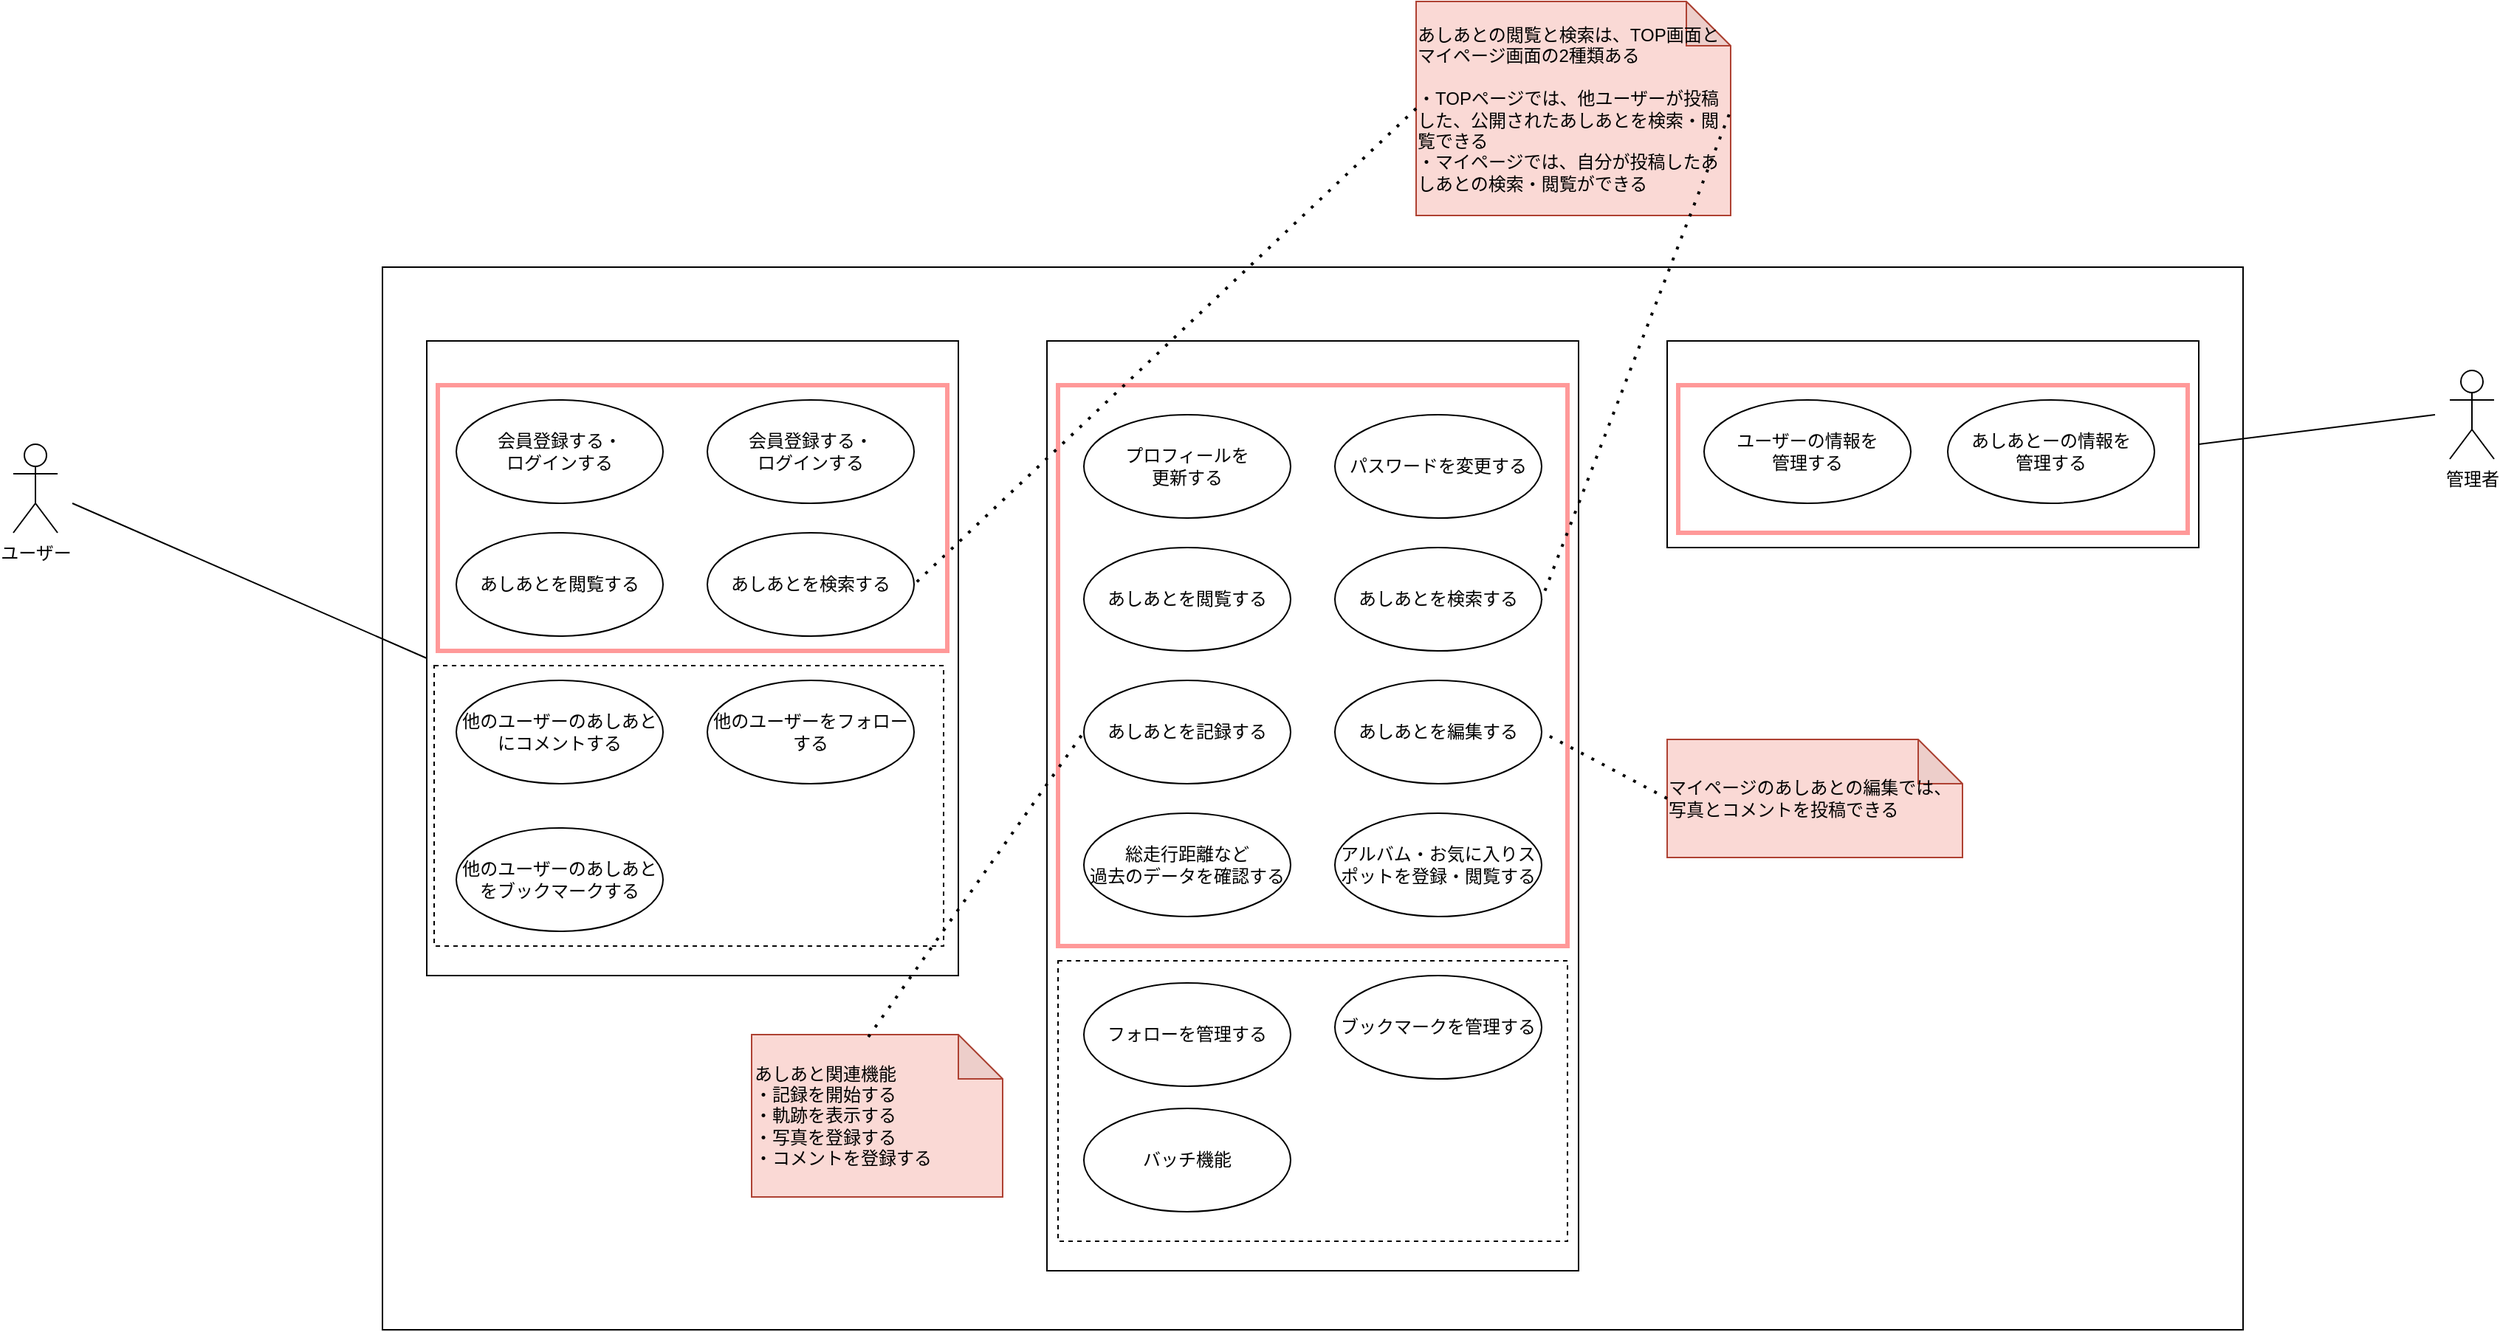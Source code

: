 <mxfile>
    <diagram id="MBpAZgFTPIW1Hojuifpr" name="Page-1">
        <mxGraphModel dx="906" dy="1791" grid="1" gridSize="10" guides="1" tooltips="1" connect="1" arrows="1" fold="1" page="1" pageScale="1" pageWidth="827" pageHeight="1169" math="0" shadow="0">
            <root>
                <mxCell id="0"/>
                <mxCell id="1" parent="0"/>
                <mxCell id="30" value="" style="rounded=0;whiteSpace=wrap;html=1;fontColor=#FFFFFF;fillColor=none;" vertex="1" parent="1">
                    <mxGeometry x="1180" y="150" width="360" height="140" as="geometry"/>
                </mxCell>
                <mxCell id="50" value="&lt;font color=&quot;#ffffff&quot;&gt;くるまのあしあとアプリケーション&lt;/font&gt;" style="rounded=0;whiteSpace=wrap;html=1;fontColor=#000000;fillColor=none;verticalAlign=top;" vertex="1" parent="1">
                    <mxGeometry x="310" y="100" width="1260" height="720" as="geometry"/>
                </mxCell>
                <mxCell id="24" value="" style="rounded=0;whiteSpace=wrap;html=1;fontColor=#FFFFFF;fillColor=none;" vertex="1" parent="1">
                    <mxGeometry x="760" y="150" width="360" height="630" as="geometry"/>
                </mxCell>
                <mxCell id="62" value="" style="rounded=0;whiteSpace=wrap;html=1;fontColor=#FFFFFF;fillColor=none;strokeColor=#FF9999;strokeWidth=3;" vertex="1" parent="1">
                    <mxGeometry x="767.5" y="180" width="345" height="380" as="geometry"/>
                </mxCell>
                <mxCell id="59" value="" style="rounded=0;whiteSpace=wrap;html=1;fontColor=#FFFFFF;fillColor=none;dashed=1;" vertex="1" parent="1">
                    <mxGeometry x="767.5" y="570" width="345" height="190" as="geometry"/>
                </mxCell>
                <mxCell id="18" value="" style="rounded=0;whiteSpace=wrap;html=1;fontColor=#000000;fillColor=none;" vertex="1" parent="1">
                    <mxGeometry x="340" y="150" width="360" height="430" as="geometry"/>
                </mxCell>
                <mxCell id="4" value="ユーザー" style="shape=umlActor;verticalLabelPosition=bottom;verticalAlign=top;html=1;fillColor=none;" vertex="1" parent="1">
                    <mxGeometry x="60" y="220" width="30" height="60" as="geometry"/>
                </mxCell>
                <mxCell id="6" value="あしあとを記録する" style="ellipse;whiteSpace=wrap;html=1;fillColor=none;" vertex="1" parent="1">
                    <mxGeometry x="785" y="380" width="140" height="70" as="geometry"/>
                </mxCell>
                <mxCell id="7" value="" style="endArrow=none;html=1;entryX=0;entryY=0.5;entryDx=0;entryDy=0;" edge="1" parent="1" target="18">
                    <mxGeometry relative="1" as="geometry">
                        <mxPoint x="100" y="260" as="sourcePoint"/>
                        <mxPoint x="350" y="204.5" as="targetPoint"/>
                    </mxGeometry>
                </mxCell>
                <mxCell id="10" value="あしあとを閲覧する" style="ellipse;whiteSpace=wrap;html=1;fillColor=none;" vertex="1" parent="1">
                    <mxGeometry x="360" y="280" width="140" height="70" as="geometry"/>
                </mxCell>
                <mxCell id="11" value="あしあとを検索する" style="ellipse;whiteSpace=wrap;html=1;fillColor=none;" vertex="1" parent="1">
                    <mxGeometry x="530" y="280" width="140" height="70" as="geometry"/>
                </mxCell>
                <mxCell id="12" value="あしあとを編集する" style="ellipse;whiteSpace=wrap;html=1;fillColor=none;" vertex="1" parent="1">
                    <mxGeometry x="955" y="380" width="140" height="70" as="geometry"/>
                </mxCell>
                <mxCell id="13" value="&lt;div style=&quot;text-align: left;&quot;&gt;&lt;span style=&quot;color: rgb(0, 0, 0); background-color: initial;&quot;&gt;あしあとの閲覧と検索は、TOP画面とマイページ画面の2種類ある&lt;/span&gt;&lt;/div&gt;&lt;div style=&quot;text-align: left;&quot;&gt;&lt;span style=&quot;color: rgb(0, 0, 0); background-color: initial;&quot;&gt;&lt;br&gt;&lt;/span&gt;&lt;/div&gt;&lt;font color=&quot;#000000&quot;&gt;&lt;div style=&quot;text-align: left;&quot;&gt;&lt;span style=&quot;background-color: initial;&quot;&gt;・TOPページでは、他ユーザーが投稿した、公開されたあしあとを検索・閲覧できる&lt;/span&gt;&lt;/div&gt;&lt;div style=&quot;text-align: left;&quot;&gt;&lt;span style=&quot;background-color: initial;&quot;&gt;・マイページでは、自分が投稿したあしあとの検索・閲覧ができる&lt;/span&gt;&lt;/div&gt;&lt;/font&gt;" style="shape=note;whiteSpace=wrap;html=1;backgroundOutline=1;darkOpacity=0.05;fillColor=#fad9d5;strokeColor=#ae4132;" vertex="1" parent="1">
                    <mxGeometry x="1010" y="-80" width="213" height="145" as="geometry"/>
                </mxCell>
                <mxCell id="15" value="&lt;div style=&quot;text-align: left;&quot;&gt;&lt;span style=&quot;color: rgb(0, 0, 0); background-color: initial;&quot;&gt;マイページのあしあとの編集では、写真とコメントを投稿できる&lt;/span&gt;&lt;/div&gt;" style="shape=note;whiteSpace=wrap;html=1;backgroundOutline=1;darkOpacity=0.05;fillColor=#fad9d5;strokeColor=#ae4132;" vertex="1" parent="1">
                    <mxGeometry x="1180" y="420" width="200" height="80" as="geometry"/>
                </mxCell>
                <mxCell id="19" value="&lt;font color=&quot;#ffffff&quot;&gt;TOP画面&lt;/font&gt;" style="text;html=1;strokeColor=none;fillColor=none;align=center;verticalAlign=middle;whiteSpace=wrap;rounded=0;dashed=1;fontColor=#000000;" vertex="1" parent="1">
                    <mxGeometry x="465" y="150" width="110" height="30" as="geometry"/>
                </mxCell>
                <mxCell id="21" value="あしあとを閲覧する" style="ellipse;whiteSpace=wrap;html=1;fillColor=none;" vertex="1" parent="1">
                    <mxGeometry x="785" y="290" width="140" height="70" as="geometry"/>
                </mxCell>
                <mxCell id="22" value="あしあとを検索する" style="ellipse;whiteSpace=wrap;html=1;fillColor=none;" vertex="1" parent="1">
                    <mxGeometry x="955" y="290" width="140" height="70" as="geometry"/>
                </mxCell>
                <mxCell id="25" value="&lt;font color=&quot;#ffffff&quot;&gt;マイページ画面&lt;/font&gt;" style="text;html=1;strokeColor=none;fillColor=none;align=center;verticalAlign=middle;whiteSpace=wrap;rounded=0;dashed=1;fontColor=#000000;" vertex="1" parent="1">
                    <mxGeometry x="885" y="150" width="110" height="30" as="geometry"/>
                </mxCell>
                <mxCell id="27" value="&lt;div style=&quot;&quot;&gt;&lt;font color=&quot;#000000&quot;&gt;あしあと関連機能&lt;/font&gt;&lt;/div&gt;&lt;div style=&quot;&quot;&gt;&lt;font color=&quot;#000000&quot;&gt;・記録を開始する&lt;/font&gt;&lt;/div&gt;&lt;div style=&quot;&quot;&gt;&lt;font color=&quot;#000000&quot;&gt;・軌跡を表示する&lt;/font&gt;&lt;/div&gt;&lt;div style=&quot;&quot;&gt;&lt;font color=&quot;#000000&quot;&gt;・写真を登録する&lt;/font&gt;&lt;/div&gt;&lt;div style=&quot;&quot;&gt;&lt;font color=&quot;#000000&quot;&gt;・コメントを登録する&lt;/font&gt;&lt;/div&gt;" style="shape=note;whiteSpace=wrap;html=1;backgroundOutline=1;darkOpacity=0.05;fillColor=#fad9d5;strokeColor=#ae4132;align=left;" vertex="1" parent="1">
                    <mxGeometry x="560" y="620" width="170" height="110" as="geometry"/>
                </mxCell>
                <mxCell id="64" value="" style="edgeStyle=none;html=1;fontColor=#FFFFFF;" edge="1" parent="1" source="32" target="63">
                    <mxGeometry relative="1" as="geometry"/>
                </mxCell>
                <mxCell id="34" value="ユーザーの情報を&lt;br&gt;管理する" style="ellipse;whiteSpace=wrap;html=1;fillColor=none;" vertex="1" parent="1">
                    <mxGeometry x="1205" y="190" width="140" height="70" as="geometry"/>
                </mxCell>
                <mxCell id="35" value="あしあとーの情報を&lt;br&gt;管理する" style="ellipse;whiteSpace=wrap;html=1;fillColor=none;" vertex="1" parent="1">
                    <mxGeometry x="1370" y="190" width="140" height="70" as="geometry"/>
                </mxCell>
                <mxCell id="36" value="" style="endArrow=none;dashed=1;html=1;dashPattern=1 3;strokeWidth=2;fontColor=#000000;exitX=0;exitY=0.5;exitDx=0;exitDy=0;exitPerimeter=0;entryX=1;entryY=0.5;entryDx=0;entryDy=0;" edge="1" parent="1" source="13" target="11">
                    <mxGeometry width="50" height="50" relative="1" as="geometry">
                        <mxPoint x="460" y="500" as="sourcePoint"/>
                        <mxPoint x="510" y="450" as="targetPoint"/>
                    </mxGeometry>
                </mxCell>
                <mxCell id="37" value="" style="endArrow=none;dashed=1;html=1;dashPattern=1 3;strokeWidth=2;fontColor=#000000;entryX=1;entryY=0.5;entryDx=0;entryDy=0;exitX=0.995;exitY=0.528;exitDx=0;exitDy=0;exitPerimeter=0;" edge="1" parent="1" source="13" target="22">
                    <mxGeometry width="50" height="50" relative="1" as="geometry">
                        <mxPoint x="760" y="140" as="sourcePoint"/>
                        <mxPoint x="680" y="225" as="targetPoint"/>
                    </mxGeometry>
                </mxCell>
                <mxCell id="38" value="" style="endArrow=none;dashed=1;html=1;dashPattern=1 3;strokeWidth=2;fontColor=#000000;entryX=1;entryY=0.5;entryDx=0;entryDy=0;exitX=0;exitY=0.5;exitDx=0;exitDy=0;exitPerimeter=0;" edge="1" parent="1" source="15" target="12">
                    <mxGeometry width="50" height="50" relative="1" as="geometry">
                        <mxPoint x="750" y="557.5" as="sourcePoint"/>
                        <mxPoint x="685" y="492.5" as="targetPoint"/>
                    </mxGeometry>
                </mxCell>
                <mxCell id="39" value="" style="endArrow=none;dashed=1;html=1;dashPattern=1 3;strokeWidth=2;fontColor=#000000;entryX=0;entryY=0.5;entryDx=0;entryDy=0;exitX=0.465;exitY=0.014;exitDx=0;exitDy=0;exitPerimeter=0;" edge="1" parent="1" source="27" target="6">
                    <mxGeometry width="50" height="50" relative="1" as="geometry">
                        <mxPoint x="770" y="385" as="sourcePoint"/>
                        <mxPoint x="685" y="485" as="targetPoint"/>
                    </mxGeometry>
                </mxCell>
                <mxCell id="41" value="" style="endArrow=none;html=1;entryX=1;entryY=0.5;entryDx=0;entryDy=0;" edge="1" parent="1" target="30">
                    <mxGeometry relative="1" as="geometry">
                        <mxPoint x="1700" y="200" as="sourcePoint"/>
                        <mxPoint x="340" y="580" as="targetPoint"/>
                    </mxGeometry>
                </mxCell>
                <mxCell id="42" value="会員登録する・&lt;br&gt;ログインする" style="ellipse;whiteSpace=wrap;html=1;fillColor=none;" vertex="1" parent="1">
                    <mxGeometry x="360" y="190" width="140" height="70" as="geometry"/>
                </mxCell>
                <mxCell id="43" value="会員登録する・&lt;br&gt;ログインする" style="ellipse;whiteSpace=wrap;html=1;fillColor=none;" vertex="1" parent="1">
                    <mxGeometry x="530" y="190" width="140" height="70" as="geometry"/>
                </mxCell>
                <mxCell id="45" value="プロフィールを&lt;br&gt;更新する" style="ellipse;whiteSpace=wrap;html=1;fillColor=none;" vertex="1" parent="1">
                    <mxGeometry x="785" y="200" width="140" height="70" as="geometry"/>
                </mxCell>
                <mxCell id="46" value="パスワードを変更する" style="ellipse;whiteSpace=wrap;html=1;fillColor=none;" vertex="1" parent="1">
                    <mxGeometry x="955" y="200" width="140" height="70" as="geometry"/>
                </mxCell>
                <mxCell id="47" value="総走行距離など&lt;br&gt;過去のデータを確認する" style="ellipse;whiteSpace=wrap;html=1;fillColor=none;" vertex="1" parent="1">
                    <mxGeometry x="785" y="470" width="140" height="70" as="geometry"/>
                </mxCell>
                <mxCell id="48" value="アルバム・お気に入りスポットを登録・閲覧する" style="ellipse;whiteSpace=wrap;html=1;fillColor=none;" vertex="1" parent="1">
                    <mxGeometry x="955" y="470" width="140" height="70" as="geometry"/>
                </mxCell>
                <mxCell id="49" value="管理者" style="shape=umlActor;verticalLabelPosition=bottom;verticalAlign=top;html=1;fillColor=none;" vertex="1" parent="1">
                    <mxGeometry x="1710" y="170" width="30" height="60" as="geometry"/>
                </mxCell>
                <mxCell id="51" value="他のユーザーのあしあとにコメントする" style="ellipse;whiteSpace=wrap;html=1;fillColor=none;" vertex="1" parent="1">
                    <mxGeometry x="360" y="380" width="140" height="70" as="geometry"/>
                </mxCell>
                <mxCell id="52" value="他のユーザーをフォローする" style="ellipse;whiteSpace=wrap;html=1;fillColor=none;" vertex="1" parent="1">
                    <mxGeometry x="530" y="380" width="140" height="70" as="geometry"/>
                </mxCell>
                <mxCell id="53" value="他のユーザーのあしあとをブックマークする" style="ellipse;whiteSpace=wrap;html=1;fillColor=none;" vertex="1" parent="1">
                    <mxGeometry x="360" y="480" width="140" height="70" as="geometry"/>
                </mxCell>
                <mxCell id="54" value="フォローを管理する" style="ellipse;whiteSpace=wrap;html=1;fillColor=none;" vertex="1" parent="1">
                    <mxGeometry x="785" y="585" width="140" height="70" as="geometry"/>
                </mxCell>
                <mxCell id="55" value="ブックマークを管理する" style="ellipse;whiteSpace=wrap;html=1;fillColor=none;" vertex="1" parent="1">
                    <mxGeometry x="955" y="580" width="140" height="70" as="geometry"/>
                </mxCell>
                <mxCell id="57" value="バッチ機能" style="ellipse;whiteSpace=wrap;html=1;fillColor=none;" vertex="1" parent="1">
                    <mxGeometry x="785" y="670" width="140" height="70" as="geometry"/>
                </mxCell>
                <mxCell id="58" value="" style="rounded=0;whiteSpace=wrap;html=1;fontColor=#FFFFFF;fillColor=none;dashed=1;" vertex="1" parent="1">
                    <mxGeometry x="345" y="370" width="345" height="190" as="geometry"/>
                </mxCell>
                <mxCell id="61" value="" style="rounded=0;whiteSpace=wrap;html=1;fontColor=#FFFFFF;fillColor=none;strokeColor=#FF9999;strokeWidth=3;" vertex="1" parent="1">
                    <mxGeometry x="347.5" y="180" width="345" height="180" as="geometry"/>
                </mxCell>
                <mxCell id="63" value="" style="rounded=0;whiteSpace=wrap;html=1;fontColor=#FFFFFF;fillColor=none;strokeColor=#FF9999;strokeWidth=3;" vertex="1" parent="1">
                    <mxGeometry x="1187.5" y="180" width="345" height="100" as="geometry"/>
                </mxCell>
                <mxCell id="32" value="&lt;font color=&quot;#ffffff&quot;&gt;管理画面&lt;/font&gt;" style="text;html=1;strokeColor=none;fillColor=none;align=center;verticalAlign=middle;whiteSpace=wrap;rounded=0;dashed=1;fontColor=#000000;" vertex="1" parent="1">
                    <mxGeometry x="1305" y="150" width="110" height="30" as="geometry"/>
                </mxCell>
            </root>
        </mxGraphModel>
    </diagram>
</mxfile>